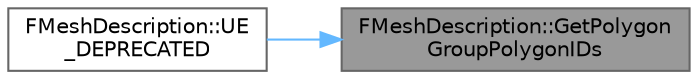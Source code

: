 digraph "FMeshDescription::GetPolygonGroupPolygonIDs"
{
 // INTERACTIVE_SVG=YES
 // LATEX_PDF_SIZE
  bgcolor="transparent";
  edge [fontname=Helvetica,fontsize=10,labelfontname=Helvetica,labelfontsize=10];
  node [fontname=Helvetica,fontsize=10,shape=box,height=0.2,width=0.4];
  rankdir="RL";
  Node1 [id="Node000001",label="FMeshDescription::GetPolygon\lGroupPolygonIDs",height=0.2,width=0.4,color="gray40", fillcolor="grey60", style="filled", fontcolor="black",tooltip="Returns the polygons associated with the given polygon group."];
  Node1 -> Node2 [id="edge1_Node000001_Node000002",dir="back",color="steelblue1",style="solid",tooltip=" "];
  Node2 [id="Node000002",label="FMeshDescription::UE\l_DEPRECATED",height=0.2,width=0.4,color="grey40", fillcolor="white", style="filled",URL="$da/d5f/structFMeshDescription.html#ae98cd31ec2e39675d746ca2b7fbd3401",tooltip=" "];
}
